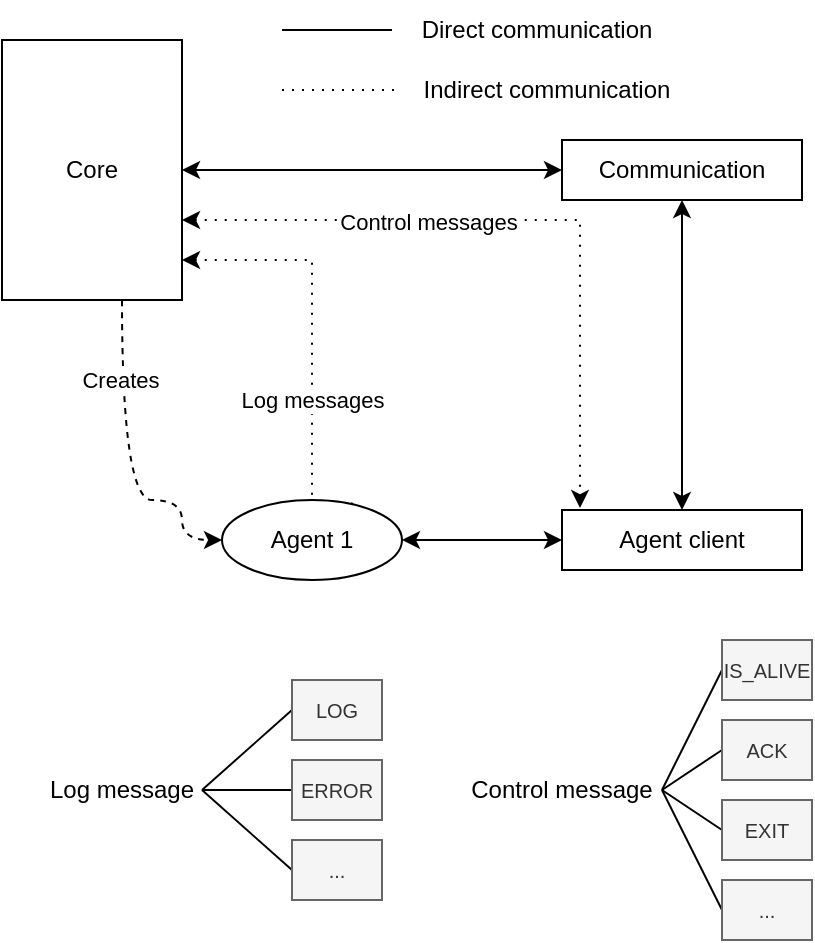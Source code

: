 <mxfile version="16.4.3" type="device"><diagram id="jqbFwhosHrAlYYs8Cieb" name="Page-1"><mxGraphModel dx="946" dy="741" grid="1" gridSize="10" guides="1" tooltips="1" connect="1" arrows="1" fold="1" page="1" pageScale="1" pageWidth="850" pageHeight="1100" math="0" shadow="0"><root><mxCell id="0"/><mxCell id="1" parent="0"/><mxCell id="qsZGmPUTdOO55bsKlsZY-17" style="edgeStyle=orthogonalEdgeStyle;rounded=0;orthogonalLoop=1;jettySize=auto;html=1;entryX=0.725;entryY=0.042;entryDx=0;entryDy=0;entryPerimeter=0;startArrow=classic;startFill=1;endArrow=none;endFill=0;dashed=1;dashPattern=1 4;" edge="1" parent="1" source="qsZGmPUTdOO55bsKlsZY-2" target="qsZGmPUTdOO55bsKlsZY-5"><mxGeometry relative="1" as="geometry"><Array as="points"><mxPoint x="355" y="500"/><mxPoint x="355" y="622"/></Array></mxGeometry></mxCell><mxCell id="qsZGmPUTdOO55bsKlsZY-18" value="Log messages" style="edgeLabel;html=1;align=center;verticalAlign=middle;resizable=0;points=[];" vertex="1" connectable="0" parent="qsZGmPUTdOO55bsKlsZY-17"><mxGeometry x="-0.325" y="-1" relative="1" as="geometry"><mxPoint x="1" y="65" as="offset"/></mxGeometry></mxCell><mxCell id="qsZGmPUTdOO55bsKlsZY-19" style="edgeStyle=orthogonalEdgeStyle;rounded=0;orthogonalLoop=1;jettySize=auto;html=1;entryX=0.075;entryY=-0.032;entryDx=0;entryDy=0;entryPerimeter=0;dashed=1;dashPattern=1 4;startArrow=classic;startFill=1;endArrow=classic;endFill=1;" edge="1" parent="1" source="qsZGmPUTdOO55bsKlsZY-2" target="qsZGmPUTdOO55bsKlsZY-4"><mxGeometry relative="1" as="geometry"><Array as="points"><mxPoint x="489" y="480"/></Array></mxGeometry></mxCell><mxCell id="qsZGmPUTdOO55bsKlsZY-20" value="Control messages" style="edgeLabel;html=1;align=center;verticalAlign=middle;resizable=0;points=[];" vertex="1" connectable="0" parent="qsZGmPUTdOO55bsKlsZY-19"><mxGeometry x="-0.285" y="-1" relative="1" as="geometry"><mxPoint as="offset"/></mxGeometry></mxCell><mxCell id="qsZGmPUTdOO55bsKlsZY-2" value="Core" style="rounded=0;whiteSpace=wrap;html=1;" vertex="1" parent="1"><mxGeometry x="200" y="390" width="90" height="130" as="geometry"/></mxCell><mxCell id="qsZGmPUTdOO55bsKlsZY-16" style="edgeStyle=orthogonalEdgeStyle;curved=1;rounded=0;orthogonalLoop=1;jettySize=auto;html=1;entryX=1;entryY=0.5;entryDx=0;entryDy=0;startArrow=classic;startFill=1;" edge="1" parent="1" source="qsZGmPUTdOO55bsKlsZY-3" target="qsZGmPUTdOO55bsKlsZY-2"><mxGeometry relative="1" as="geometry"/></mxCell><mxCell id="qsZGmPUTdOO55bsKlsZY-3" value="Communication" style="rounded=0;whiteSpace=wrap;html=1;" vertex="1" parent="1"><mxGeometry x="480" y="440" width="120" height="30" as="geometry"/></mxCell><mxCell id="qsZGmPUTdOO55bsKlsZY-15" style="edgeStyle=orthogonalEdgeStyle;curved=1;rounded=0;orthogonalLoop=1;jettySize=auto;html=1;startArrow=classic;startFill=1;" edge="1" parent="1" source="qsZGmPUTdOO55bsKlsZY-4" target="qsZGmPUTdOO55bsKlsZY-3"><mxGeometry relative="1" as="geometry"/></mxCell><mxCell id="qsZGmPUTdOO55bsKlsZY-4" value="Agent client" style="rounded=0;whiteSpace=wrap;html=1;" vertex="1" parent="1"><mxGeometry x="480" y="625" width="120" height="30" as="geometry"/></mxCell><mxCell id="qsZGmPUTdOO55bsKlsZY-14" style="edgeStyle=orthogonalEdgeStyle;curved=1;rounded=0;orthogonalLoop=1;jettySize=auto;html=1;entryX=0;entryY=0.5;entryDx=0;entryDy=0;startArrow=classic;startFill=1;" edge="1" parent="1" source="qsZGmPUTdOO55bsKlsZY-5" target="qsZGmPUTdOO55bsKlsZY-4"><mxGeometry relative="1" as="geometry"/></mxCell><mxCell id="qsZGmPUTdOO55bsKlsZY-5" value="Agent 1" style="ellipse;whiteSpace=wrap;html=1;" vertex="1" parent="1"><mxGeometry x="310" y="620" width="90" height="40" as="geometry"/></mxCell><mxCell id="qsZGmPUTdOO55bsKlsZY-11" style="edgeStyle=orthogonalEdgeStyle;rounded=0;orthogonalLoop=1;jettySize=auto;html=1;entryX=0;entryY=0.5;entryDx=0;entryDy=0;curved=1;dashed=1;" edge="1" parent="1" source="qsZGmPUTdOO55bsKlsZY-2" target="qsZGmPUTdOO55bsKlsZY-5"><mxGeometry relative="1" as="geometry"><mxPoint x="260" y="570" as="sourcePoint"/><mxPoint x="320" y="650" as="targetPoint"/><Array as="points"><mxPoint x="260" y="620"/><mxPoint x="290" y="620"/><mxPoint x="290" y="640"/></Array></mxGeometry></mxCell><mxCell id="qsZGmPUTdOO55bsKlsZY-24" value="Creates" style="edgeLabel;html=1;align=center;verticalAlign=middle;resizable=0;points=[];" vertex="1" connectable="0" parent="qsZGmPUTdOO55bsKlsZY-11"><mxGeometry x="-0.532" y="-1" relative="1" as="geometry"><mxPoint as="offset"/></mxGeometry></mxCell><mxCell id="qsZGmPUTdOO55bsKlsZY-21" style="edgeStyle=orthogonalEdgeStyle;curved=1;rounded=0;orthogonalLoop=1;jettySize=auto;html=1;startArrow=none;startFill=0;endArrow=none;endFill=0;" edge="1" parent="1" source="qsZGmPUTdOO55bsKlsZY-25"><mxGeometry relative="1" as="geometry"><mxPoint x="400" y="390" as="sourcePoint"/><mxPoint x="340" y="385" as="targetPoint"/><Array as="points"/></mxGeometry></mxCell><mxCell id="qsZGmPUTdOO55bsKlsZY-22" style="edgeStyle=orthogonalEdgeStyle;rounded=0;orthogonalLoop=1;jettySize=auto;html=1;startArrow=none;startFill=0;endArrow=none;endFill=0;dashed=1;dashPattern=1 4;entryX=0;entryY=0.5;entryDx=0;entryDy=0;" edge="1" parent="1" target="qsZGmPUTdOO55bsKlsZY-26"><mxGeometry relative="1" as="geometry"><mxPoint x="340" y="415" as="sourcePoint"/><mxPoint x="400" y="410" as="targetPoint"/><Array as="points"><mxPoint x="340" y="415"/></Array></mxGeometry></mxCell><mxCell id="qsZGmPUTdOO55bsKlsZY-25" value="Direct communication" style="text;html=1;strokeColor=none;fillColor=none;align=center;verticalAlign=middle;whiteSpace=wrap;rounded=0;" vertex="1" parent="1"><mxGeometry x="395" y="370" width="145" height="30" as="geometry"/></mxCell><mxCell id="qsZGmPUTdOO55bsKlsZY-26" value="Indirect communication" style="text;html=1;strokeColor=none;fillColor=none;align=center;verticalAlign=middle;whiteSpace=wrap;rounded=0;" vertex="1" parent="1"><mxGeometry x="400" y="400" width="145" height="30" as="geometry"/></mxCell><mxCell id="qsZGmPUTdOO55bsKlsZY-39" style="rounded=0;orthogonalLoop=1;jettySize=auto;html=1;entryX=0;entryY=0.5;entryDx=0;entryDy=0;fontSize=10;startArrow=none;startFill=0;endArrow=none;endFill=0;exitX=1;exitY=0.5;exitDx=0;exitDy=0;" edge="1" parent="1" source="qsZGmPUTdOO55bsKlsZY-27" target="qsZGmPUTdOO55bsKlsZY-37"><mxGeometry relative="1" as="geometry"/></mxCell><mxCell id="qsZGmPUTdOO55bsKlsZY-40" style="edgeStyle=none;rounded=0;orthogonalLoop=1;jettySize=auto;html=1;entryX=0;entryY=0.5;entryDx=0;entryDy=0;fontSize=10;startArrow=none;startFill=0;endArrow=none;endFill=0;exitX=1;exitY=0.5;exitDx=0;exitDy=0;" edge="1" parent="1" source="qsZGmPUTdOO55bsKlsZY-27" target="qsZGmPUTdOO55bsKlsZY-32"><mxGeometry relative="1" as="geometry"/></mxCell><mxCell id="qsZGmPUTdOO55bsKlsZY-41" style="edgeStyle=none;rounded=0;orthogonalLoop=1;jettySize=auto;html=1;entryX=0;entryY=0.5;entryDx=0;entryDy=0;fontSize=10;startArrow=none;startFill=0;endArrow=none;endFill=0;exitX=1;exitY=0.5;exitDx=0;exitDy=0;" edge="1" parent="1" source="qsZGmPUTdOO55bsKlsZY-27" target="qsZGmPUTdOO55bsKlsZY-29"><mxGeometry relative="1" as="geometry"/></mxCell><mxCell id="qsZGmPUTdOO55bsKlsZY-27" value="Log message" style="text;html=1;strokeColor=none;fillColor=none;align=center;verticalAlign=middle;whiteSpace=wrap;rounded=0;" vertex="1" parent="1"><mxGeometry x="220" y="750" width="80" height="30" as="geometry"/></mxCell><mxCell id="qsZGmPUTdOO55bsKlsZY-42" style="edgeStyle=none;rounded=0;orthogonalLoop=1;jettySize=auto;html=1;entryX=0;entryY=0.5;entryDx=0;entryDy=0;fontSize=10;startArrow=none;startFill=0;endArrow=none;endFill=0;exitX=1;exitY=0.5;exitDx=0;exitDy=0;" edge="1" parent="1" source="qsZGmPUTdOO55bsKlsZY-28" target="qsZGmPUTdOO55bsKlsZY-33"><mxGeometry relative="1" as="geometry"/></mxCell><mxCell id="qsZGmPUTdOO55bsKlsZY-43" style="edgeStyle=none;rounded=0;orthogonalLoop=1;jettySize=auto;html=1;entryX=0;entryY=0.5;entryDx=0;entryDy=0;fontSize=10;startArrow=none;startFill=0;endArrow=none;endFill=0;exitX=1;exitY=0.5;exitDx=0;exitDy=0;" edge="1" parent="1" source="qsZGmPUTdOO55bsKlsZY-28" target="qsZGmPUTdOO55bsKlsZY-34"><mxGeometry relative="1" as="geometry"/></mxCell><mxCell id="qsZGmPUTdOO55bsKlsZY-44" style="edgeStyle=none;rounded=0;orthogonalLoop=1;jettySize=auto;html=1;entryX=0;entryY=0.5;entryDx=0;entryDy=0;fontSize=10;startArrow=none;startFill=0;endArrow=none;endFill=0;exitX=1;exitY=0.5;exitDx=0;exitDy=0;" edge="1" parent="1" source="qsZGmPUTdOO55bsKlsZY-28" target="qsZGmPUTdOO55bsKlsZY-38"><mxGeometry relative="1" as="geometry"/></mxCell><mxCell id="qsZGmPUTdOO55bsKlsZY-46" style="edgeStyle=none;rounded=0;orthogonalLoop=1;jettySize=auto;html=1;entryX=0;entryY=0.5;entryDx=0;entryDy=0;fontSize=10;startArrow=none;startFill=0;endArrow=none;endFill=0;exitX=1;exitY=0.5;exitDx=0;exitDy=0;" edge="1" parent="1" source="qsZGmPUTdOO55bsKlsZY-28" target="qsZGmPUTdOO55bsKlsZY-45"><mxGeometry relative="1" as="geometry"/></mxCell><mxCell id="qsZGmPUTdOO55bsKlsZY-28" value="Control message" style="text;html=1;strokeColor=none;fillColor=none;align=center;verticalAlign=middle;whiteSpace=wrap;rounded=0;" vertex="1" parent="1"><mxGeometry x="430" y="750" width="100" height="30" as="geometry"/></mxCell><mxCell id="qsZGmPUTdOO55bsKlsZY-29" value="&lt;font style=&quot;font-size: 10px&quot;&gt;LOG&lt;/font&gt;" style="text;html=1;align=center;verticalAlign=middle;whiteSpace=wrap;rounded=0;fillColor=#f5f5f5;fontColor=#333333;strokeColor=#666666;" vertex="1" parent="1"><mxGeometry x="345" y="710" width="45" height="30" as="geometry"/></mxCell><mxCell id="qsZGmPUTdOO55bsKlsZY-32" value="&lt;div style=&quot;font-size: 10px&quot;&gt;&lt;font style=&quot;font-size: 10px&quot;&gt;ERROR&lt;/font&gt;&lt;/div&gt;" style="text;html=1;strokeColor=#666666;fillColor=#f5f5f5;align=center;verticalAlign=middle;whiteSpace=wrap;rounded=0;fontColor=#333333;" vertex="1" parent="1"><mxGeometry x="345" y="750" width="45" height="30" as="geometry"/></mxCell><mxCell id="qsZGmPUTdOO55bsKlsZY-33" value="&lt;font style=&quot;font-size: 10px&quot;&gt;ACK&lt;/font&gt;" style="text;html=1;strokeColor=#666666;fillColor=#f5f5f5;align=center;verticalAlign=middle;whiteSpace=wrap;rounded=0;fontColor=#333333;" vertex="1" parent="1"><mxGeometry x="560" y="730" width="45" height="30" as="geometry"/></mxCell><mxCell id="qsZGmPUTdOO55bsKlsZY-34" value="&lt;font style=&quot;font-size: 10px&quot;&gt;IS_ALIVE&lt;/font&gt;" style="text;html=1;strokeColor=#666666;fillColor=#f5f5f5;align=center;verticalAlign=middle;whiteSpace=wrap;rounded=0;fontColor=#333333;" vertex="1" parent="1"><mxGeometry x="560" y="690" width="45" height="30" as="geometry"/></mxCell><mxCell id="qsZGmPUTdOO55bsKlsZY-37" value="&lt;div style=&quot;font-size: 10px&quot;&gt;&lt;font style=&quot;font-size: 10px&quot;&gt;...&lt;/font&gt;&lt;/div&gt;" style="text;html=1;strokeColor=#666666;fillColor=#f5f5f5;align=center;verticalAlign=middle;whiteSpace=wrap;rounded=0;fontColor=#333333;" vertex="1" parent="1"><mxGeometry x="345" y="790" width="45" height="30" as="geometry"/></mxCell><mxCell id="qsZGmPUTdOO55bsKlsZY-38" value="&lt;div style=&quot;font-size: 10px&quot;&gt;&lt;font style=&quot;font-size: 10px&quot;&gt;EXIT&lt;/font&gt;&lt;/div&gt;" style="text;html=1;strokeColor=#666666;fillColor=#f5f5f5;align=center;verticalAlign=middle;whiteSpace=wrap;rounded=0;fontColor=#333333;" vertex="1" parent="1"><mxGeometry x="560" y="770" width="45" height="30" as="geometry"/></mxCell><mxCell id="qsZGmPUTdOO55bsKlsZY-45" value="&lt;font style=&quot;font-size: 10px&quot;&gt;...&lt;/font&gt;" style="text;html=1;strokeColor=#666666;fillColor=#f5f5f5;align=center;verticalAlign=middle;whiteSpace=wrap;rounded=0;fontColor=#333333;" vertex="1" parent="1"><mxGeometry x="560" y="810" width="45" height="30" as="geometry"/></mxCell></root></mxGraphModel></diagram></mxfile>